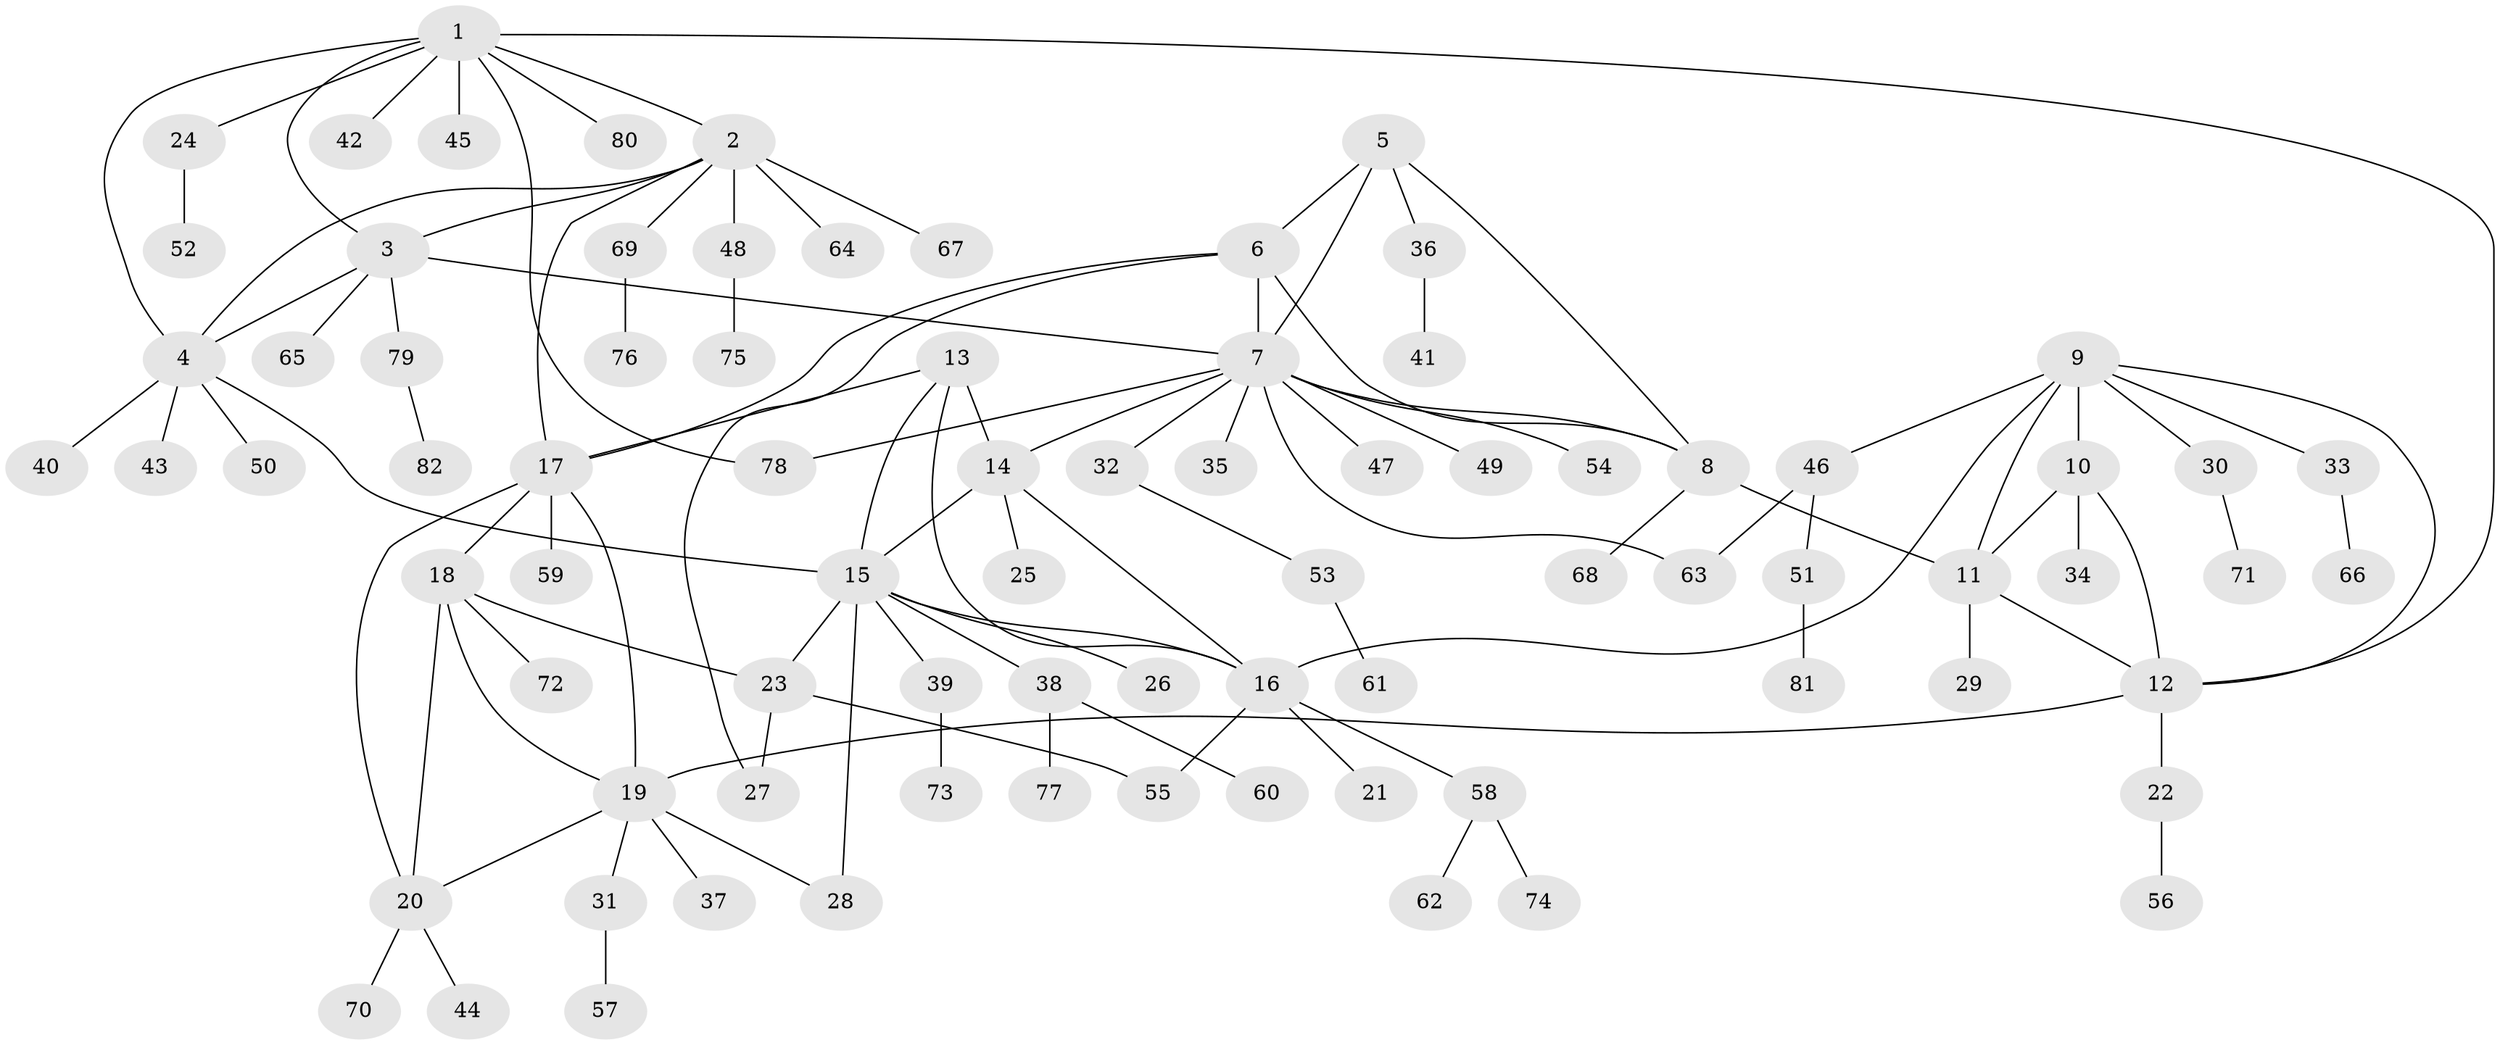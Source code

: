 // Generated by graph-tools (version 1.1) at 2025/54/03/09/25 04:54:47]
// undirected, 82 vertices, 108 edges
graph export_dot {
graph [start="1"]
  node [color=gray90,style=filled];
  1;
  2;
  3;
  4;
  5;
  6;
  7;
  8;
  9;
  10;
  11;
  12;
  13;
  14;
  15;
  16;
  17;
  18;
  19;
  20;
  21;
  22;
  23;
  24;
  25;
  26;
  27;
  28;
  29;
  30;
  31;
  32;
  33;
  34;
  35;
  36;
  37;
  38;
  39;
  40;
  41;
  42;
  43;
  44;
  45;
  46;
  47;
  48;
  49;
  50;
  51;
  52;
  53;
  54;
  55;
  56;
  57;
  58;
  59;
  60;
  61;
  62;
  63;
  64;
  65;
  66;
  67;
  68;
  69;
  70;
  71;
  72;
  73;
  74;
  75;
  76;
  77;
  78;
  79;
  80;
  81;
  82;
  1 -- 2;
  1 -- 3;
  1 -- 4;
  1 -- 12;
  1 -- 24;
  1 -- 42;
  1 -- 45;
  1 -- 78;
  1 -- 80;
  2 -- 3;
  2 -- 4;
  2 -- 17;
  2 -- 48;
  2 -- 64;
  2 -- 67;
  2 -- 69;
  3 -- 4;
  3 -- 7;
  3 -- 65;
  3 -- 79;
  4 -- 15;
  4 -- 40;
  4 -- 43;
  4 -- 50;
  5 -- 6;
  5 -- 7;
  5 -- 8;
  5 -- 36;
  6 -- 7;
  6 -- 8;
  6 -- 17;
  6 -- 27;
  7 -- 8;
  7 -- 14;
  7 -- 32;
  7 -- 35;
  7 -- 47;
  7 -- 49;
  7 -- 54;
  7 -- 63;
  7 -- 78;
  8 -- 11;
  8 -- 68;
  9 -- 10;
  9 -- 11;
  9 -- 12;
  9 -- 16;
  9 -- 30;
  9 -- 33;
  9 -- 46;
  10 -- 11;
  10 -- 12;
  10 -- 34;
  11 -- 12;
  11 -- 29;
  12 -- 19;
  12 -- 22;
  13 -- 14;
  13 -- 15;
  13 -- 16;
  13 -- 17;
  14 -- 15;
  14 -- 16;
  14 -- 25;
  15 -- 16;
  15 -- 23;
  15 -- 26;
  15 -- 28;
  15 -- 38;
  15 -- 39;
  16 -- 21;
  16 -- 55;
  16 -- 58;
  17 -- 18;
  17 -- 19;
  17 -- 20;
  17 -- 59;
  18 -- 19;
  18 -- 20;
  18 -- 23;
  18 -- 72;
  19 -- 20;
  19 -- 28;
  19 -- 31;
  19 -- 37;
  20 -- 44;
  20 -- 70;
  22 -- 56;
  23 -- 27;
  23 -- 55;
  24 -- 52;
  30 -- 71;
  31 -- 57;
  32 -- 53;
  33 -- 66;
  36 -- 41;
  38 -- 60;
  38 -- 77;
  39 -- 73;
  46 -- 51;
  46 -- 63;
  48 -- 75;
  51 -- 81;
  53 -- 61;
  58 -- 62;
  58 -- 74;
  69 -- 76;
  79 -- 82;
}
